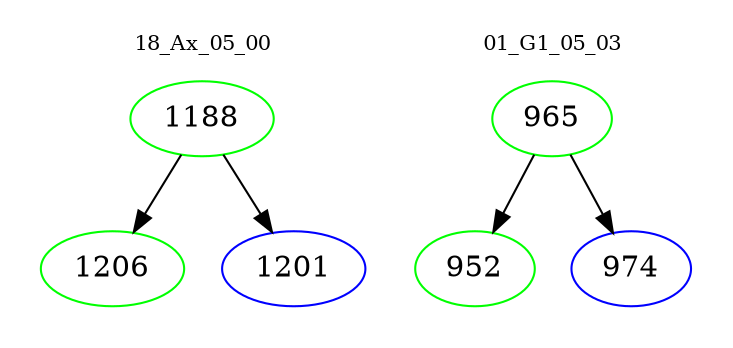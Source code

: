 digraph{
subgraph cluster_0 {
color = white
label = "18_Ax_05_00";
fontsize=10;
T0_1188 [label="1188", color="green"]
T0_1188 -> T0_1206 [color="black"]
T0_1206 [label="1206", color="green"]
T0_1188 -> T0_1201 [color="black"]
T0_1201 [label="1201", color="blue"]
}
subgraph cluster_1 {
color = white
label = "01_G1_05_03";
fontsize=10;
T1_965 [label="965", color="green"]
T1_965 -> T1_952 [color="black"]
T1_952 [label="952", color="green"]
T1_965 -> T1_974 [color="black"]
T1_974 [label="974", color="blue"]
}
}
